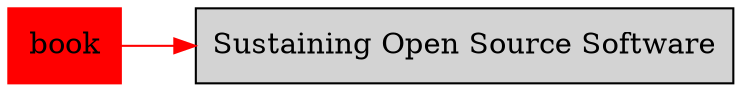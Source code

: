 digraph bettersoftware {
            rankdir = LR;
            ratio = fill;
            node [style=filled];
            node [shape = box];
"book" [colorscheme="svg" color="red"];
"book" ->  "OSSSustainabilityResources.md" [colorscheme="svg" color="red"];
"OSSSustainabilityResources.md" [label="Sustaining Open Source Software" URL="http://bss.parallactic.com/resources/sustaining-open-source-software"]
}